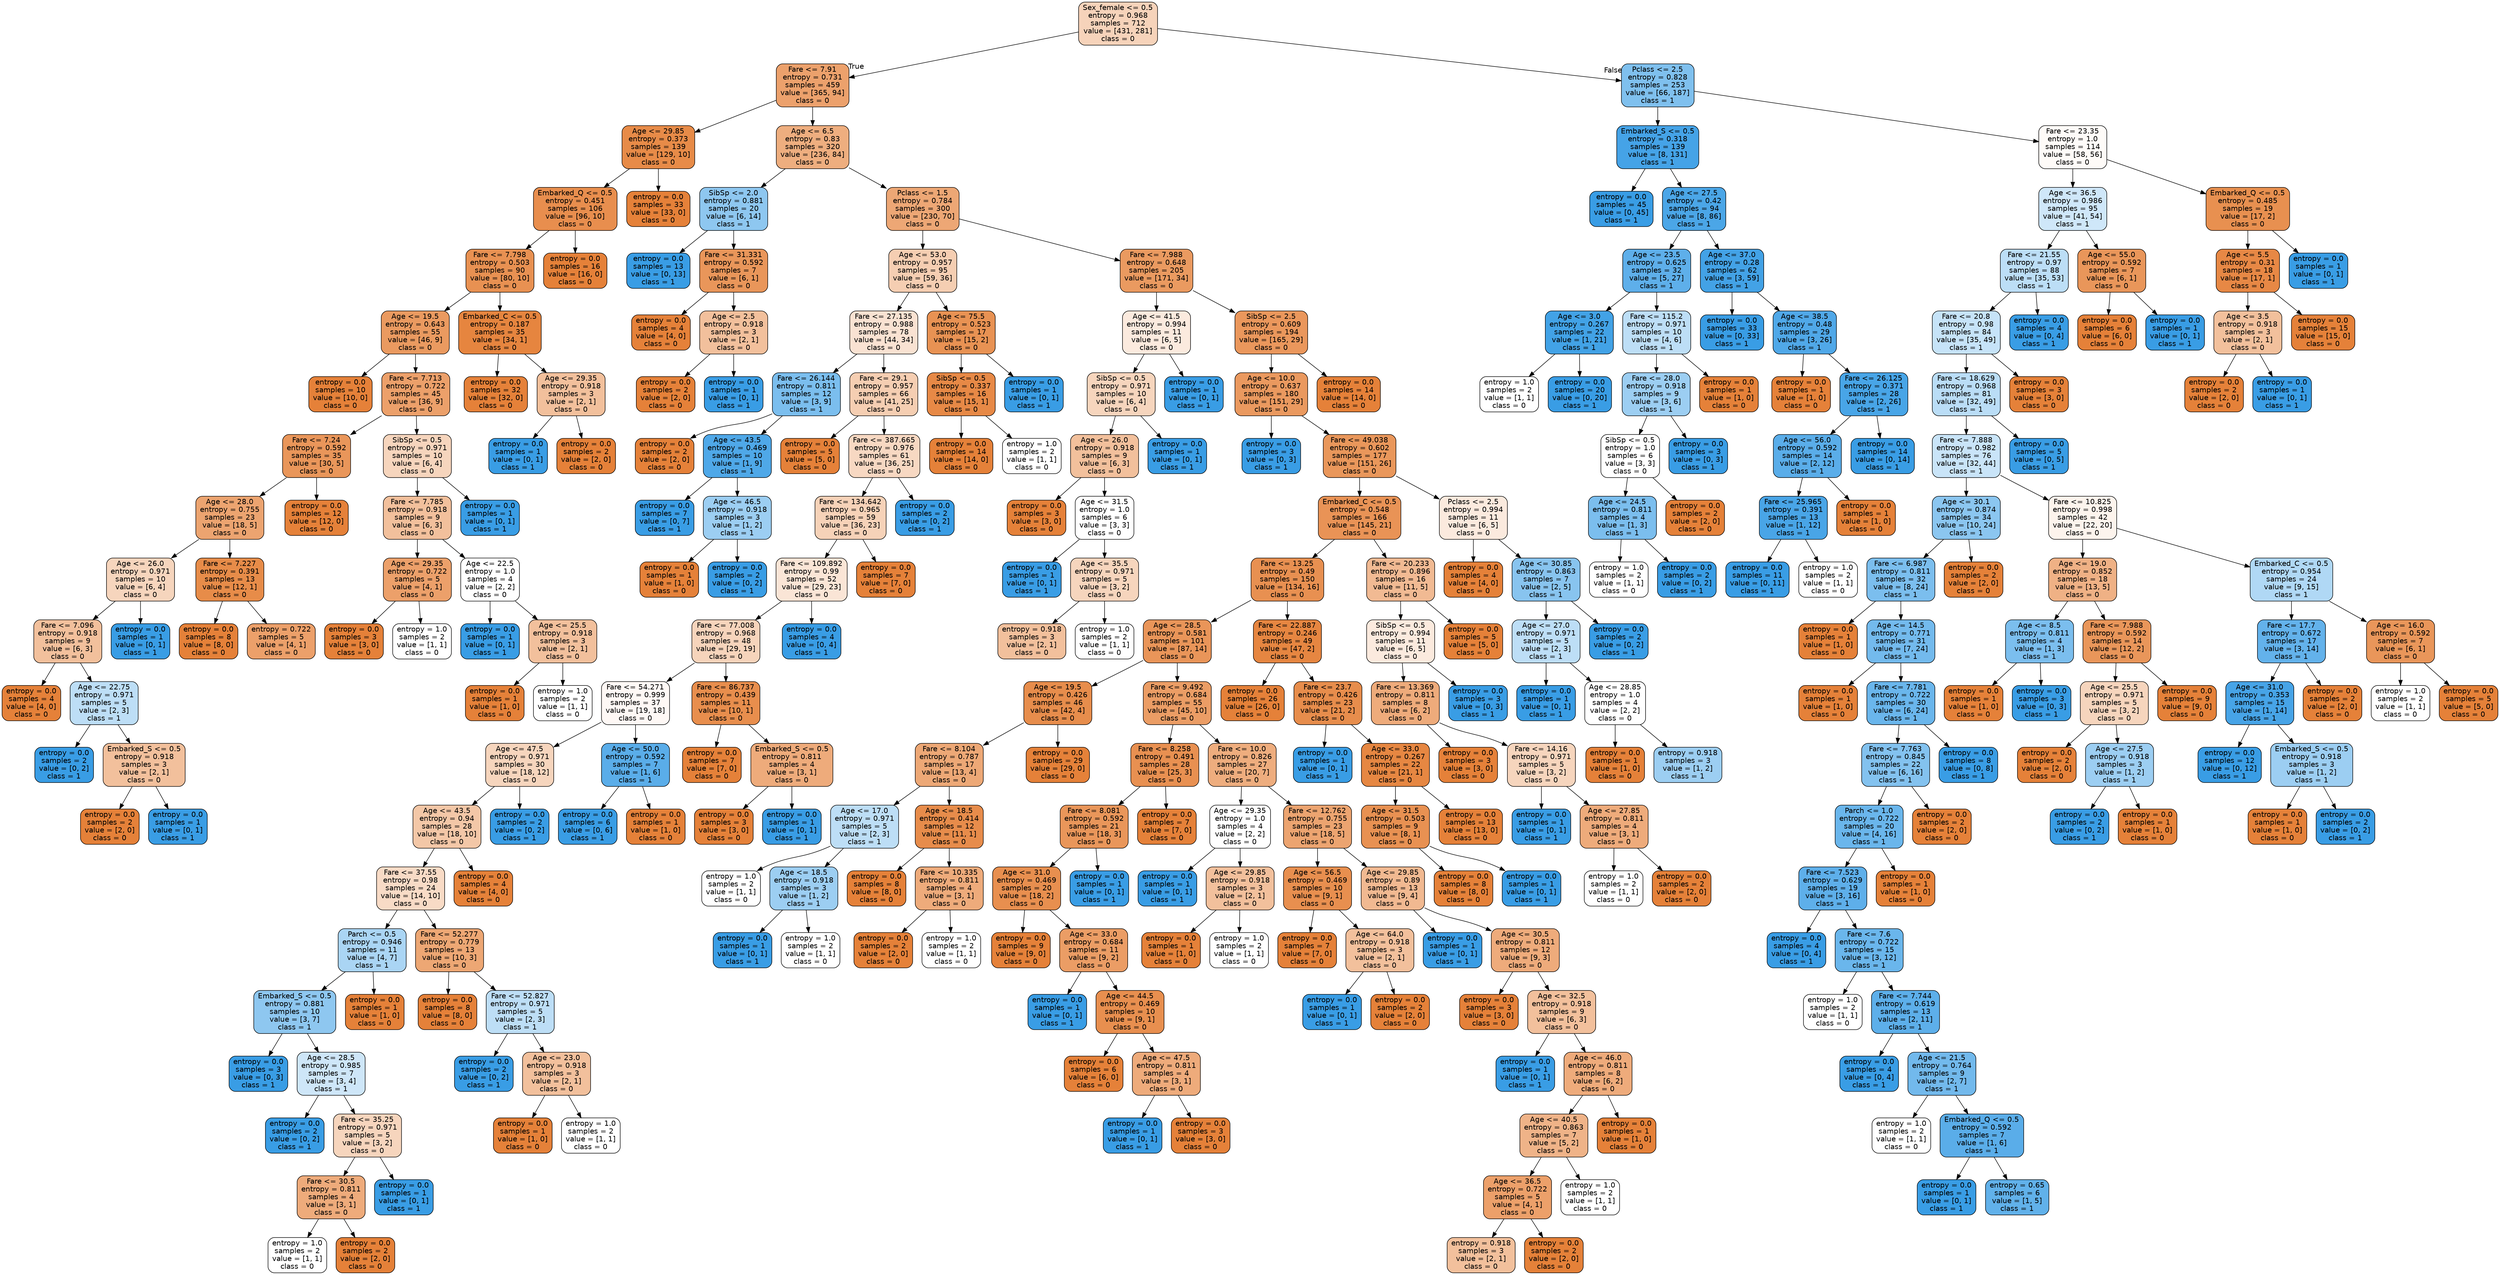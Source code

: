 digraph Tree {
node [shape=box, style="filled, rounded", color="black", fontname=helvetica] ;
edge [fontname=helvetica] ;
0 [label="Sex_female <= 0.5\nentropy = 0.968\nsamples = 712\nvalue = [431, 281]\nclass = 0", fillcolor="#f6d3ba"] ;
1 [label="Fare <= 7.91\nentropy = 0.731\nsamples = 459\nvalue = [365, 94]\nclass = 0", fillcolor="#eca16c"] ;
0 -> 1 [labeldistance=2.5, labelangle=45, headlabel="True"] ;
2 [label="Age <= 29.85\nentropy = 0.373\nsamples = 139\nvalue = [129, 10]\nclass = 0", fillcolor="#e78b48"] ;
1 -> 2 ;
3 [label="Embarked_Q <= 0.5\nentropy = 0.451\nsamples = 106\nvalue = [96, 10]\nclass = 0", fillcolor="#e88e4e"] ;
2 -> 3 ;
4 [label="Fare <= 7.798\nentropy = 0.503\nsamples = 90\nvalue = [80, 10]\nclass = 0", fillcolor="#e89152"] ;
3 -> 4 ;
5 [label="Age <= 19.5\nentropy = 0.643\nsamples = 55\nvalue = [46, 9]\nclass = 0", fillcolor="#ea9a60"] ;
4 -> 5 ;
6 [label="entropy = 0.0\nsamples = 10\nvalue = [10, 0]\nclass = 0", fillcolor="#e58139"] ;
5 -> 6 ;
7 [label="Fare <= 7.713\nentropy = 0.722\nsamples = 45\nvalue = [36, 9]\nclass = 0", fillcolor="#eca06a"] ;
5 -> 7 ;
8 [label="Fare <= 7.24\nentropy = 0.592\nsamples = 35\nvalue = [30, 5]\nclass = 0", fillcolor="#e9965a"] ;
7 -> 8 ;
9 [label="Age <= 28.0\nentropy = 0.755\nsamples = 23\nvalue = [18, 5]\nclass = 0", fillcolor="#eca470"] ;
8 -> 9 ;
10 [label="Age <= 26.0\nentropy = 0.971\nsamples = 10\nvalue = [6, 4]\nclass = 0", fillcolor="#f6d5bd"] ;
9 -> 10 ;
11 [label="Fare <= 7.096\nentropy = 0.918\nsamples = 9\nvalue = [6, 3]\nclass = 0", fillcolor="#f2c09c"] ;
10 -> 11 ;
12 [label="entropy = 0.0\nsamples = 4\nvalue = [4, 0]\nclass = 0", fillcolor="#e58139"] ;
11 -> 12 ;
13 [label="Age <= 22.75\nentropy = 0.971\nsamples = 5\nvalue = [2, 3]\nclass = 1", fillcolor="#bddef6"] ;
11 -> 13 ;
14 [label="entropy = 0.0\nsamples = 2\nvalue = [0, 2]\nclass = 1", fillcolor="#399de5"] ;
13 -> 14 ;
15 [label="Embarked_S <= 0.5\nentropy = 0.918\nsamples = 3\nvalue = [2, 1]\nclass = 0", fillcolor="#f2c09c"] ;
13 -> 15 ;
16 [label="entropy = 0.0\nsamples = 2\nvalue = [2, 0]\nclass = 0", fillcolor="#e58139"] ;
15 -> 16 ;
17 [label="entropy = 0.0\nsamples = 1\nvalue = [0, 1]\nclass = 1", fillcolor="#399de5"] ;
15 -> 17 ;
18 [label="entropy = 0.0\nsamples = 1\nvalue = [0, 1]\nclass = 1", fillcolor="#399de5"] ;
10 -> 18 ;
19 [label="Fare <= 7.227\nentropy = 0.391\nsamples = 13\nvalue = [12, 1]\nclass = 0", fillcolor="#e78c49"] ;
9 -> 19 ;
20 [label="entropy = 0.0\nsamples = 8\nvalue = [8, 0]\nclass = 0", fillcolor="#e58139"] ;
19 -> 20 ;
21 [label="entropy = 0.722\nsamples = 5\nvalue = [4, 1]\nclass = 0", fillcolor="#eca06a"] ;
19 -> 21 ;
22 [label="entropy = 0.0\nsamples = 12\nvalue = [12, 0]\nclass = 0", fillcolor="#e58139"] ;
8 -> 22 ;
23 [label="SibSp <= 0.5\nentropy = 0.971\nsamples = 10\nvalue = [6, 4]\nclass = 0", fillcolor="#f6d5bd"] ;
7 -> 23 ;
24 [label="Fare <= 7.785\nentropy = 0.918\nsamples = 9\nvalue = [6, 3]\nclass = 0", fillcolor="#f2c09c"] ;
23 -> 24 ;
25 [label="Age <= 29.35\nentropy = 0.722\nsamples = 5\nvalue = [4, 1]\nclass = 0", fillcolor="#eca06a"] ;
24 -> 25 ;
26 [label="entropy = 0.0\nsamples = 3\nvalue = [3, 0]\nclass = 0", fillcolor="#e58139"] ;
25 -> 26 ;
27 [label="entropy = 1.0\nsamples = 2\nvalue = [1, 1]\nclass = 0", fillcolor="#ffffff"] ;
25 -> 27 ;
28 [label="Age <= 22.5\nentropy = 1.0\nsamples = 4\nvalue = [2, 2]\nclass = 0", fillcolor="#ffffff"] ;
24 -> 28 ;
29 [label="entropy = 0.0\nsamples = 1\nvalue = [0, 1]\nclass = 1", fillcolor="#399de5"] ;
28 -> 29 ;
30 [label="Age <= 25.5\nentropy = 0.918\nsamples = 3\nvalue = [2, 1]\nclass = 0", fillcolor="#f2c09c"] ;
28 -> 30 ;
31 [label="entropy = 0.0\nsamples = 1\nvalue = [1, 0]\nclass = 0", fillcolor="#e58139"] ;
30 -> 31 ;
32 [label="entropy = 1.0\nsamples = 2\nvalue = [1, 1]\nclass = 0", fillcolor="#ffffff"] ;
30 -> 32 ;
33 [label="entropy = 0.0\nsamples = 1\nvalue = [0, 1]\nclass = 1", fillcolor="#399de5"] ;
23 -> 33 ;
34 [label="Embarked_C <= 0.5\nentropy = 0.187\nsamples = 35\nvalue = [34, 1]\nclass = 0", fillcolor="#e6853f"] ;
4 -> 34 ;
35 [label="entropy = 0.0\nsamples = 32\nvalue = [32, 0]\nclass = 0", fillcolor="#e58139"] ;
34 -> 35 ;
36 [label="Age <= 29.35\nentropy = 0.918\nsamples = 3\nvalue = [2, 1]\nclass = 0", fillcolor="#f2c09c"] ;
34 -> 36 ;
37 [label="entropy = 0.0\nsamples = 1\nvalue = [0, 1]\nclass = 1", fillcolor="#399de5"] ;
36 -> 37 ;
38 [label="entropy = 0.0\nsamples = 2\nvalue = [2, 0]\nclass = 0", fillcolor="#e58139"] ;
36 -> 38 ;
39 [label="entropy = 0.0\nsamples = 16\nvalue = [16, 0]\nclass = 0", fillcolor="#e58139"] ;
3 -> 39 ;
40 [label="entropy = 0.0\nsamples = 33\nvalue = [33, 0]\nclass = 0", fillcolor="#e58139"] ;
2 -> 40 ;
41 [label="Age <= 6.5\nentropy = 0.83\nsamples = 320\nvalue = [236, 84]\nclass = 0", fillcolor="#eeae7f"] ;
1 -> 41 ;
42 [label="SibSp <= 2.0\nentropy = 0.881\nsamples = 20\nvalue = [6, 14]\nclass = 1", fillcolor="#8ec7f0"] ;
41 -> 42 ;
43 [label="entropy = 0.0\nsamples = 13\nvalue = [0, 13]\nclass = 1", fillcolor="#399de5"] ;
42 -> 43 ;
44 [label="Fare <= 31.331\nentropy = 0.592\nsamples = 7\nvalue = [6, 1]\nclass = 0", fillcolor="#e9965a"] ;
42 -> 44 ;
45 [label="entropy = 0.0\nsamples = 4\nvalue = [4, 0]\nclass = 0", fillcolor="#e58139"] ;
44 -> 45 ;
46 [label="Age <= 2.5\nentropy = 0.918\nsamples = 3\nvalue = [2, 1]\nclass = 0", fillcolor="#f2c09c"] ;
44 -> 46 ;
47 [label="entropy = 0.0\nsamples = 2\nvalue = [2, 0]\nclass = 0", fillcolor="#e58139"] ;
46 -> 47 ;
48 [label="entropy = 0.0\nsamples = 1\nvalue = [0, 1]\nclass = 1", fillcolor="#399de5"] ;
46 -> 48 ;
49 [label="Pclass <= 1.5\nentropy = 0.784\nsamples = 300\nvalue = [230, 70]\nclass = 0", fillcolor="#eda775"] ;
41 -> 49 ;
50 [label="Age <= 53.0\nentropy = 0.957\nsamples = 95\nvalue = [59, 36]\nclass = 0", fillcolor="#f5ceb2"] ;
49 -> 50 ;
51 [label="Fare <= 27.135\nentropy = 0.988\nsamples = 78\nvalue = [44, 34]\nclass = 0", fillcolor="#f9e2d2"] ;
50 -> 51 ;
52 [label="Fare <= 26.144\nentropy = 0.811\nsamples = 12\nvalue = [3, 9]\nclass = 1", fillcolor="#7bbeee"] ;
51 -> 52 ;
53 [label="entropy = 0.0\nsamples = 2\nvalue = [2, 0]\nclass = 0", fillcolor="#e58139"] ;
52 -> 53 ;
54 [label="Age <= 43.5\nentropy = 0.469\nsamples = 10\nvalue = [1, 9]\nclass = 1", fillcolor="#4fa8e8"] ;
52 -> 54 ;
55 [label="entropy = 0.0\nsamples = 7\nvalue = [0, 7]\nclass = 1", fillcolor="#399de5"] ;
54 -> 55 ;
56 [label="Age <= 46.5\nentropy = 0.918\nsamples = 3\nvalue = [1, 2]\nclass = 1", fillcolor="#9ccef2"] ;
54 -> 56 ;
57 [label="entropy = 0.0\nsamples = 1\nvalue = [1, 0]\nclass = 0", fillcolor="#e58139"] ;
56 -> 57 ;
58 [label="entropy = 0.0\nsamples = 2\nvalue = [0, 2]\nclass = 1", fillcolor="#399de5"] ;
56 -> 58 ;
59 [label="Fare <= 29.1\nentropy = 0.957\nsamples = 66\nvalue = [41, 25]\nclass = 0", fillcolor="#f5ceb2"] ;
51 -> 59 ;
60 [label="entropy = 0.0\nsamples = 5\nvalue = [5, 0]\nclass = 0", fillcolor="#e58139"] ;
59 -> 60 ;
61 [label="Fare <= 387.665\nentropy = 0.976\nsamples = 61\nvalue = [36, 25]\nclass = 0", fillcolor="#f7d8c2"] ;
59 -> 61 ;
62 [label="Fare <= 134.642\nentropy = 0.965\nsamples = 59\nvalue = [36, 23]\nclass = 0", fillcolor="#f6d2b8"] ;
61 -> 62 ;
63 [label="Fare <= 109.892\nentropy = 0.99\nsamples = 52\nvalue = [29, 23]\nclass = 0", fillcolor="#fae5d6"] ;
62 -> 63 ;
64 [label="Fare <= 77.008\nentropy = 0.968\nsamples = 48\nvalue = [29, 19]\nclass = 0", fillcolor="#f6d4bb"] ;
63 -> 64 ;
65 [label="Fare <= 54.271\nentropy = 0.999\nsamples = 37\nvalue = [19, 18]\nclass = 0", fillcolor="#fef8f5"] ;
64 -> 65 ;
66 [label="Age <= 47.5\nentropy = 0.971\nsamples = 30\nvalue = [18, 12]\nclass = 0", fillcolor="#f6d5bd"] ;
65 -> 66 ;
67 [label="Age <= 43.5\nentropy = 0.94\nsamples = 28\nvalue = [18, 10]\nclass = 0", fillcolor="#f3c7a7"] ;
66 -> 67 ;
68 [label="Fare <= 37.55\nentropy = 0.98\nsamples = 24\nvalue = [14, 10]\nclass = 0", fillcolor="#f8dbc6"] ;
67 -> 68 ;
69 [label="Parch <= 0.5\nentropy = 0.946\nsamples = 11\nvalue = [4, 7]\nclass = 1", fillcolor="#aad5f4"] ;
68 -> 69 ;
70 [label="Embarked_S <= 0.5\nentropy = 0.881\nsamples = 10\nvalue = [3, 7]\nclass = 1", fillcolor="#8ec7f0"] ;
69 -> 70 ;
71 [label="entropy = 0.0\nsamples = 3\nvalue = [0, 3]\nclass = 1", fillcolor="#399de5"] ;
70 -> 71 ;
72 [label="Age <= 28.5\nentropy = 0.985\nsamples = 7\nvalue = [3, 4]\nclass = 1", fillcolor="#cee6f8"] ;
70 -> 72 ;
73 [label="entropy = 0.0\nsamples = 2\nvalue = [0, 2]\nclass = 1", fillcolor="#399de5"] ;
72 -> 73 ;
74 [label="Fare <= 35.25\nentropy = 0.971\nsamples = 5\nvalue = [3, 2]\nclass = 0", fillcolor="#f6d5bd"] ;
72 -> 74 ;
75 [label="Fare <= 30.5\nentropy = 0.811\nsamples = 4\nvalue = [3, 1]\nclass = 0", fillcolor="#eeab7b"] ;
74 -> 75 ;
76 [label="entropy = 1.0\nsamples = 2\nvalue = [1, 1]\nclass = 0", fillcolor="#ffffff"] ;
75 -> 76 ;
77 [label="entropy = 0.0\nsamples = 2\nvalue = [2, 0]\nclass = 0", fillcolor="#e58139"] ;
75 -> 77 ;
78 [label="entropy = 0.0\nsamples = 1\nvalue = [0, 1]\nclass = 1", fillcolor="#399de5"] ;
74 -> 78 ;
79 [label="entropy = 0.0\nsamples = 1\nvalue = [1, 0]\nclass = 0", fillcolor="#e58139"] ;
69 -> 79 ;
80 [label="Fare <= 52.277\nentropy = 0.779\nsamples = 13\nvalue = [10, 3]\nclass = 0", fillcolor="#eda774"] ;
68 -> 80 ;
81 [label="entropy = 0.0\nsamples = 8\nvalue = [8, 0]\nclass = 0", fillcolor="#e58139"] ;
80 -> 81 ;
82 [label="Fare <= 52.827\nentropy = 0.971\nsamples = 5\nvalue = [2, 3]\nclass = 1", fillcolor="#bddef6"] ;
80 -> 82 ;
83 [label="entropy = 0.0\nsamples = 2\nvalue = [0, 2]\nclass = 1", fillcolor="#399de5"] ;
82 -> 83 ;
84 [label="Age <= 23.0\nentropy = 0.918\nsamples = 3\nvalue = [2, 1]\nclass = 0", fillcolor="#f2c09c"] ;
82 -> 84 ;
85 [label="entropy = 0.0\nsamples = 1\nvalue = [1, 0]\nclass = 0", fillcolor="#e58139"] ;
84 -> 85 ;
86 [label="entropy = 1.0\nsamples = 2\nvalue = [1, 1]\nclass = 0", fillcolor="#ffffff"] ;
84 -> 86 ;
87 [label="entropy = 0.0\nsamples = 4\nvalue = [4, 0]\nclass = 0", fillcolor="#e58139"] ;
67 -> 87 ;
88 [label="entropy = 0.0\nsamples = 2\nvalue = [0, 2]\nclass = 1", fillcolor="#399de5"] ;
66 -> 88 ;
89 [label="Age <= 50.0\nentropy = 0.592\nsamples = 7\nvalue = [1, 6]\nclass = 1", fillcolor="#5aade9"] ;
65 -> 89 ;
90 [label="entropy = 0.0\nsamples = 6\nvalue = [0, 6]\nclass = 1", fillcolor="#399de5"] ;
89 -> 90 ;
91 [label="entropy = 0.0\nsamples = 1\nvalue = [1, 0]\nclass = 0", fillcolor="#e58139"] ;
89 -> 91 ;
92 [label="Fare <= 86.737\nentropy = 0.439\nsamples = 11\nvalue = [10, 1]\nclass = 0", fillcolor="#e88e4d"] ;
64 -> 92 ;
93 [label="entropy = 0.0\nsamples = 7\nvalue = [7, 0]\nclass = 0", fillcolor="#e58139"] ;
92 -> 93 ;
94 [label="Embarked_S <= 0.5\nentropy = 0.811\nsamples = 4\nvalue = [3, 1]\nclass = 0", fillcolor="#eeab7b"] ;
92 -> 94 ;
95 [label="entropy = 0.0\nsamples = 3\nvalue = [3, 0]\nclass = 0", fillcolor="#e58139"] ;
94 -> 95 ;
96 [label="entropy = 0.0\nsamples = 1\nvalue = [0, 1]\nclass = 1", fillcolor="#399de5"] ;
94 -> 96 ;
97 [label="entropy = 0.0\nsamples = 4\nvalue = [0, 4]\nclass = 1", fillcolor="#399de5"] ;
63 -> 97 ;
98 [label="entropy = 0.0\nsamples = 7\nvalue = [7, 0]\nclass = 0", fillcolor="#e58139"] ;
62 -> 98 ;
99 [label="entropy = 0.0\nsamples = 2\nvalue = [0, 2]\nclass = 1", fillcolor="#399de5"] ;
61 -> 99 ;
100 [label="Age <= 75.5\nentropy = 0.523\nsamples = 17\nvalue = [15, 2]\nclass = 0", fillcolor="#e89253"] ;
50 -> 100 ;
101 [label="SibSp <= 0.5\nentropy = 0.337\nsamples = 16\nvalue = [15, 1]\nclass = 0", fillcolor="#e78946"] ;
100 -> 101 ;
102 [label="entropy = 0.0\nsamples = 14\nvalue = [14, 0]\nclass = 0", fillcolor="#e58139"] ;
101 -> 102 ;
103 [label="entropy = 1.0\nsamples = 2\nvalue = [1, 1]\nclass = 0", fillcolor="#ffffff"] ;
101 -> 103 ;
104 [label="entropy = 0.0\nsamples = 1\nvalue = [0, 1]\nclass = 1", fillcolor="#399de5"] ;
100 -> 104 ;
105 [label="Fare <= 7.988\nentropy = 0.648\nsamples = 205\nvalue = [171, 34]\nclass = 0", fillcolor="#ea9a60"] ;
49 -> 105 ;
106 [label="Age <= 41.5\nentropy = 0.994\nsamples = 11\nvalue = [6, 5]\nclass = 0", fillcolor="#fbeade"] ;
105 -> 106 ;
107 [label="SibSp <= 0.5\nentropy = 0.971\nsamples = 10\nvalue = [6, 4]\nclass = 0", fillcolor="#f6d5bd"] ;
106 -> 107 ;
108 [label="Age <= 26.0\nentropy = 0.918\nsamples = 9\nvalue = [6, 3]\nclass = 0", fillcolor="#f2c09c"] ;
107 -> 108 ;
109 [label="entropy = 0.0\nsamples = 3\nvalue = [3, 0]\nclass = 0", fillcolor="#e58139"] ;
108 -> 109 ;
110 [label="Age <= 31.5\nentropy = 1.0\nsamples = 6\nvalue = [3, 3]\nclass = 0", fillcolor="#ffffff"] ;
108 -> 110 ;
111 [label="entropy = 0.0\nsamples = 1\nvalue = [0, 1]\nclass = 1", fillcolor="#399de5"] ;
110 -> 111 ;
112 [label="Age <= 35.5\nentropy = 0.971\nsamples = 5\nvalue = [3, 2]\nclass = 0", fillcolor="#f6d5bd"] ;
110 -> 112 ;
113 [label="entropy = 0.918\nsamples = 3\nvalue = [2, 1]\nclass = 0", fillcolor="#f2c09c"] ;
112 -> 113 ;
114 [label="entropy = 1.0\nsamples = 2\nvalue = [1, 1]\nclass = 0", fillcolor="#ffffff"] ;
112 -> 114 ;
115 [label="entropy = 0.0\nsamples = 1\nvalue = [0, 1]\nclass = 1", fillcolor="#399de5"] ;
107 -> 115 ;
116 [label="entropy = 0.0\nsamples = 1\nvalue = [0, 1]\nclass = 1", fillcolor="#399de5"] ;
106 -> 116 ;
117 [label="SibSp <= 2.5\nentropy = 0.609\nsamples = 194\nvalue = [165, 29]\nclass = 0", fillcolor="#ea975c"] ;
105 -> 117 ;
118 [label="Age <= 10.0\nentropy = 0.637\nsamples = 180\nvalue = [151, 29]\nclass = 0", fillcolor="#ea995f"] ;
117 -> 118 ;
119 [label="entropy = 0.0\nsamples = 3\nvalue = [0, 3]\nclass = 1", fillcolor="#399de5"] ;
118 -> 119 ;
120 [label="Fare <= 49.038\nentropy = 0.602\nsamples = 177\nvalue = [151, 26]\nclass = 0", fillcolor="#e9975b"] ;
118 -> 120 ;
121 [label="Embarked_C <= 0.5\nentropy = 0.548\nsamples = 166\nvalue = [145, 21]\nclass = 0", fillcolor="#e99356"] ;
120 -> 121 ;
122 [label="Fare <= 13.25\nentropy = 0.49\nsamples = 150\nvalue = [134, 16]\nclass = 0", fillcolor="#e89051"] ;
121 -> 122 ;
123 [label="Age <= 28.5\nentropy = 0.581\nsamples = 101\nvalue = [87, 14]\nclass = 0", fillcolor="#e99559"] ;
122 -> 123 ;
124 [label="Age <= 19.5\nentropy = 0.426\nsamples = 46\nvalue = [42, 4]\nclass = 0", fillcolor="#e78d4c"] ;
123 -> 124 ;
125 [label="Fare <= 8.104\nentropy = 0.787\nsamples = 17\nvalue = [13, 4]\nclass = 0", fillcolor="#eda876"] ;
124 -> 125 ;
126 [label="Age <= 17.0\nentropy = 0.971\nsamples = 5\nvalue = [2, 3]\nclass = 1", fillcolor="#bddef6"] ;
125 -> 126 ;
127 [label="entropy = 1.0\nsamples = 2\nvalue = [1, 1]\nclass = 0", fillcolor="#ffffff"] ;
126 -> 127 ;
128 [label="Age <= 18.5\nentropy = 0.918\nsamples = 3\nvalue = [1, 2]\nclass = 1", fillcolor="#9ccef2"] ;
126 -> 128 ;
129 [label="entropy = 0.0\nsamples = 1\nvalue = [0, 1]\nclass = 1", fillcolor="#399de5"] ;
128 -> 129 ;
130 [label="entropy = 1.0\nsamples = 2\nvalue = [1, 1]\nclass = 0", fillcolor="#ffffff"] ;
128 -> 130 ;
131 [label="Age <= 18.5\nentropy = 0.414\nsamples = 12\nvalue = [11, 1]\nclass = 0", fillcolor="#e78c4b"] ;
125 -> 131 ;
132 [label="entropy = 0.0\nsamples = 8\nvalue = [8, 0]\nclass = 0", fillcolor="#e58139"] ;
131 -> 132 ;
133 [label="Fare <= 10.335\nentropy = 0.811\nsamples = 4\nvalue = [3, 1]\nclass = 0", fillcolor="#eeab7b"] ;
131 -> 133 ;
134 [label="entropy = 0.0\nsamples = 2\nvalue = [2, 0]\nclass = 0", fillcolor="#e58139"] ;
133 -> 134 ;
135 [label="entropy = 1.0\nsamples = 2\nvalue = [1, 1]\nclass = 0", fillcolor="#ffffff"] ;
133 -> 135 ;
136 [label="entropy = 0.0\nsamples = 29\nvalue = [29, 0]\nclass = 0", fillcolor="#e58139"] ;
124 -> 136 ;
137 [label="Fare <= 9.492\nentropy = 0.684\nsamples = 55\nvalue = [45, 10]\nclass = 0", fillcolor="#eb9d65"] ;
123 -> 137 ;
138 [label="Fare <= 8.258\nentropy = 0.491\nsamples = 28\nvalue = [25, 3]\nclass = 0", fillcolor="#e89051"] ;
137 -> 138 ;
139 [label="Fare <= 8.081\nentropy = 0.592\nsamples = 21\nvalue = [18, 3]\nclass = 0", fillcolor="#e9965a"] ;
138 -> 139 ;
140 [label="Age <= 31.0\nentropy = 0.469\nsamples = 20\nvalue = [18, 2]\nclass = 0", fillcolor="#e88f4f"] ;
139 -> 140 ;
141 [label="entropy = 0.0\nsamples = 9\nvalue = [9, 0]\nclass = 0", fillcolor="#e58139"] ;
140 -> 141 ;
142 [label="Age <= 33.0\nentropy = 0.684\nsamples = 11\nvalue = [9, 2]\nclass = 0", fillcolor="#eb9d65"] ;
140 -> 142 ;
143 [label="entropy = 0.0\nsamples = 1\nvalue = [0, 1]\nclass = 1", fillcolor="#399de5"] ;
142 -> 143 ;
144 [label="Age <= 44.5\nentropy = 0.469\nsamples = 10\nvalue = [9, 1]\nclass = 0", fillcolor="#e88f4f"] ;
142 -> 144 ;
145 [label="entropy = 0.0\nsamples = 6\nvalue = [6, 0]\nclass = 0", fillcolor="#e58139"] ;
144 -> 145 ;
146 [label="Age <= 47.5\nentropy = 0.811\nsamples = 4\nvalue = [3, 1]\nclass = 0", fillcolor="#eeab7b"] ;
144 -> 146 ;
147 [label="entropy = 0.0\nsamples = 1\nvalue = [0, 1]\nclass = 1", fillcolor="#399de5"] ;
146 -> 147 ;
148 [label="entropy = 0.0\nsamples = 3\nvalue = [3, 0]\nclass = 0", fillcolor="#e58139"] ;
146 -> 148 ;
149 [label="entropy = 0.0\nsamples = 1\nvalue = [0, 1]\nclass = 1", fillcolor="#399de5"] ;
139 -> 149 ;
150 [label="entropy = 0.0\nsamples = 7\nvalue = [7, 0]\nclass = 0", fillcolor="#e58139"] ;
138 -> 150 ;
151 [label="Fare <= 10.0\nentropy = 0.826\nsamples = 27\nvalue = [20, 7]\nclass = 0", fillcolor="#eead7e"] ;
137 -> 151 ;
152 [label="Age <= 29.35\nentropy = 1.0\nsamples = 4\nvalue = [2, 2]\nclass = 0", fillcolor="#ffffff"] ;
151 -> 152 ;
153 [label="entropy = 0.0\nsamples = 1\nvalue = [0, 1]\nclass = 1", fillcolor="#399de5"] ;
152 -> 153 ;
154 [label="Age <= 29.85\nentropy = 0.918\nsamples = 3\nvalue = [2, 1]\nclass = 0", fillcolor="#f2c09c"] ;
152 -> 154 ;
155 [label="entropy = 0.0\nsamples = 1\nvalue = [1, 0]\nclass = 0", fillcolor="#e58139"] ;
154 -> 155 ;
156 [label="entropy = 1.0\nsamples = 2\nvalue = [1, 1]\nclass = 0", fillcolor="#ffffff"] ;
154 -> 156 ;
157 [label="Fare <= 12.762\nentropy = 0.755\nsamples = 23\nvalue = [18, 5]\nclass = 0", fillcolor="#eca470"] ;
151 -> 157 ;
158 [label="Age <= 56.5\nentropy = 0.469\nsamples = 10\nvalue = [9, 1]\nclass = 0", fillcolor="#e88f4f"] ;
157 -> 158 ;
159 [label="entropy = 0.0\nsamples = 7\nvalue = [7, 0]\nclass = 0", fillcolor="#e58139"] ;
158 -> 159 ;
160 [label="Age <= 64.0\nentropy = 0.918\nsamples = 3\nvalue = [2, 1]\nclass = 0", fillcolor="#f2c09c"] ;
158 -> 160 ;
161 [label="entropy = 0.0\nsamples = 1\nvalue = [0, 1]\nclass = 1", fillcolor="#399de5"] ;
160 -> 161 ;
162 [label="entropy = 0.0\nsamples = 2\nvalue = [2, 0]\nclass = 0", fillcolor="#e58139"] ;
160 -> 162 ;
163 [label="Age <= 29.85\nentropy = 0.89\nsamples = 13\nvalue = [9, 4]\nclass = 0", fillcolor="#f1b991"] ;
157 -> 163 ;
164 [label="entropy = 0.0\nsamples = 1\nvalue = [0, 1]\nclass = 1", fillcolor="#399de5"] ;
163 -> 164 ;
165 [label="Age <= 30.5\nentropy = 0.811\nsamples = 12\nvalue = [9, 3]\nclass = 0", fillcolor="#eeab7b"] ;
163 -> 165 ;
166 [label="entropy = 0.0\nsamples = 3\nvalue = [3, 0]\nclass = 0", fillcolor="#e58139"] ;
165 -> 166 ;
167 [label="Age <= 32.5\nentropy = 0.918\nsamples = 9\nvalue = [6, 3]\nclass = 0", fillcolor="#f2c09c"] ;
165 -> 167 ;
168 [label="entropy = 0.0\nsamples = 1\nvalue = [0, 1]\nclass = 1", fillcolor="#399de5"] ;
167 -> 168 ;
169 [label="Age <= 46.0\nentropy = 0.811\nsamples = 8\nvalue = [6, 2]\nclass = 0", fillcolor="#eeab7b"] ;
167 -> 169 ;
170 [label="Age <= 40.5\nentropy = 0.863\nsamples = 7\nvalue = [5, 2]\nclass = 0", fillcolor="#efb388"] ;
169 -> 170 ;
171 [label="Age <= 36.5\nentropy = 0.722\nsamples = 5\nvalue = [4, 1]\nclass = 0", fillcolor="#eca06a"] ;
170 -> 171 ;
172 [label="entropy = 0.918\nsamples = 3\nvalue = [2, 1]\nclass = 0", fillcolor="#f2c09c"] ;
171 -> 172 ;
173 [label="entropy = 0.0\nsamples = 2\nvalue = [2, 0]\nclass = 0", fillcolor="#e58139"] ;
171 -> 173 ;
174 [label="entropy = 1.0\nsamples = 2\nvalue = [1, 1]\nclass = 0", fillcolor="#ffffff"] ;
170 -> 174 ;
175 [label="entropy = 0.0\nsamples = 1\nvalue = [1, 0]\nclass = 0", fillcolor="#e58139"] ;
169 -> 175 ;
176 [label="Fare <= 22.887\nentropy = 0.246\nsamples = 49\nvalue = [47, 2]\nclass = 0", fillcolor="#e68641"] ;
122 -> 176 ;
177 [label="entropy = 0.0\nsamples = 26\nvalue = [26, 0]\nclass = 0", fillcolor="#e58139"] ;
176 -> 177 ;
178 [label="Fare <= 23.7\nentropy = 0.426\nsamples = 23\nvalue = [21, 2]\nclass = 0", fillcolor="#e78d4c"] ;
176 -> 178 ;
179 [label="entropy = 0.0\nsamples = 1\nvalue = [0, 1]\nclass = 1", fillcolor="#399de5"] ;
178 -> 179 ;
180 [label="Age <= 33.0\nentropy = 0.267\nsamples = 22\nvalue = [21, 1]\nclass = 0", fillcolor="#e68742"] ;
178 -> 180 ;
181 [label="Age <= 31.5\nentropy = 0.503\nsamples = 9\nvalue = [8, 1]\nclass = 0", fillcolor="#e89152"] ;
180 -> 181 ;
182 [label="entropy = 0.0\nsamples = 8\nvalue = [8, 0]\nclass = 0", fillcolor="#e58139"] ;
181 -> 182 ;
183 [label="entropy = 0.0\nsamples = 1\nvalue = [0, 1]\nclass = 1", fillcolor="#399de5"] ;
181 -> 183 ;
184 [label="entropy = 0.0\nsamples = 13\nvalue = [13, 0]\nclass = 0", fillcolor="#e58139"] ;
180 -> 184 ;
185 [label="Fare <= 20.233\nentropy = 0.896\nsamples = 16\nvalue = [11, 5]\nclass = 0", fillcolor="#f1ba93"] ;
121 -> 185 ;
186 [label="SibSp <= 0.5\nentropy = 0.994\nsamples = 11\nvalue = [6, 5]\nclass = 0", fillcolor="#fbeade"] ;
185 -> 186 ;
187 [label="Fare <= 13.369\nentropy = 0.811\nsamples = 8\nvalue = [6, 2]\nclass = 0", fillcolor="#eeab7b"] ;
186 -> 187 ;
188 [label="entropy = 0.0\nsamples = 3\nvalue = [3, 0]\nclass = 0", fillcolor="#e58139"] ;
187 -> 188 ;
189 [label="Fare <= 14.16\nentropy = 0.971\nsamples = 5\nvalue = [3, 2]\nclass = 0", fillcolor="#f6d5bd"] ;
187 -> 189 ;
190 [label="entropy = 0.0\nsamples = 1\nvalue = [0, 1]\nclass = 1", fillcolor="#399de5"] ;
189 -> 190 ;
191 [label="Age <= 27.85\nentropy = 0.811\nsamples = 4\nvalue = [3, 1]\nclass = 0", fillcolor="#eeab7b"] ;
189 -> 191 ;
192 [label="entropy = 1.0\nsamples = 2\nvalue = [1, 1]\nclass = 0", fillcolor="#ffffff"] ;
191 -> 192 ;
193 [label="entropy = 0.0\nsamples = 2\nvalue = [2, 0]\nclass = 0", fillcolor="#e58139"] ;
191 -> 193 ;
194 [label="entropy = 0.0\nsamples = 3\nvalue = [0, 3]\nclass = 1", fillcolor="#399de5"] ;
186 -> 194 ;
195 [label="entropy = 0.0\nsamples = 5\nvalue = [5, 0]\nclass = 0", fillcolor="#e58139"] ;
185 -> 195 ;
196 [label="Pclass <= 2.5\nentropy = 0.994\nsamples = 11\nvalue = [6, 5]\nclass = 0", fillcolor="#fbeade"] ;
120 -> 196 ;
197 [label="entropy = 0.0\nsamples = 4\nvalue = [4, 0]\nclass = 0", fillcolor="#e58139"] ;
196 -> 197 ;
198 [label="Age <= 30.85\nentropy = 0.863\nsamples = 7\nvalue = [2, 5]\nclass = 1", fillcolor="#88c4ef"] ;
196 -> 198 ;
199 [label="Age <= 27.0\nentropy = 0.971\nsamples = 5\nvalue = [2, 3]\nclass = 1", fillcolor="#bddef6"] ;
198 -> 199 ;
200 [label="entropy = 0.0\nsamples = 1\nvalue = [0, 1]\nclass = 1", fillcolor="#399de5"] ;
199 -> 200 ;
201 [label="Age <= 28.85\nentropy = 1.0\nsamples = 4\nvalue = [2, 2]\nclass = 0", fillcolor="#ffffff"] ;
199 -> 201 ;
202 [label="entropy = 0.0\nsamples = 1\nvalue = [1, 0]\nclass = 0", fillcolor="#e58139"] ;
201 -> 202 ;
203 [label="entropy = 0.918\nsamples = 3\nvalue = [1, 2]\nclass = 1", fillcolor="#9ccef2"] ;
201 -> 203 ;
204 [label="entropy = 0.0\nsamples = 2\nvalue = [0, 2]\nclass = 1", fillcolor="#399de5"] ;
198 -> 204 ;
205 [label="entropy = 0.0\nsamples = 14\nvalue = [14, 0]\nclass = 0", fillcolor="#e58139"] ;
117 -> 205 ;
206 [label="Pclass <= 2.5\nentropy = 0.828\nsamples = 253\nvalue = [66, 187]\nclass = 1", fillcolor="#7fc0ee"] ;
0 -> 206 [labeldistance=2.5, labelangle=-45, headlabel="False"] ;
207 [label="Embarked_S <= 0.5\nentropy = 0.318\nsamples = 139\nvalue = [8, 131]\nclass = 1", fillcolor="#45a3e7"] ;
206 -> 207 ;
208 [label="entropy = 0.0\nsamples = 45\nvalue = [0, 45]\nclass = 1", fillcolor="#399de5"] ;
207 -> 208 ;
209 [label="Age <= 27.5\nentropy = 0.42\nsamples = 94\nvalue = [8, 86]\nclass = 1", fillcolor="#4ba6e7"] ;
207 -> 209 ;
210 [label="Age <= 23.5\nentropy = 0.625\nsamples = 32\nvalue = [5, 27]\nclass = 1", fillcolor="#5eafea"] ;
209 -> 210 ;
211 [label="Age <= 3.0\nentropy = 0.267\nsamples = 22\nvalue = [1, 21]\nclass = 1", fillcolor="#42a2e6"] ;
210 -> 211 ;
212 [label="entropy = 1.0\nsamples = 2\nvalue = [1, 1]\nclass = 0", fillcolor="#ffffff"] ;
211 -> 212 ;
213 [label="entropy = 0.0\nsamples = 20\nvalue = [0, 20]\nclass = 1", fillcolor="#399de5"] ;
211 -> 213 ;
214 [label="Fare <= 115.2\nentropy = 0.971\nsamples = 10\nvalue = [4, 6]\nclass = 1", fillcolor="#bddef6"] ;
210 -> 214 ;
215 [label="Fare <= 28.0\nentropy = 0.918\nsamples = 9\nvalue = [3, 6]\nclass = 1", fillcolor="#9ccef2"] ;
214 -> 215 ;
216 [label="SibSp <= 0.5\nentropy = 1.0\nsamples = 6\nvalue = [3, 3]\nclass = 0", fillcolor="#ffffff"] ;
215 -> 216 ;
217 [label="Age <= 24.5\nentropy = 0.811\nsamples = 4\nvalue = [1, 3]\nclass = 1", fillcolor="#7bbeee"] ;
216 -> 217 ;
218 [label="entropy = 1.0\nsamples = 2\nvalue = [1, 1]\nclass = 0", fillcolor="#ffffff"] ;
217 -> 218 ;
219 [label="entropy = 0.0\nsamples = 2\nvalue = [0, 2]\nclass = 1", fillcolor="#399de5"] ;
217 -> 219 ;
220 [label="entropy = 0.0\nsamples = 2\nvalue = [2, 0]\nclass = 0", fillcolor="#e58139"] ;
216 -> 220 ;
221 [label="entropy = 0.0\nsamples = 3\nvalue = [0, 3]\nclass = 1", fillcolor="#399de5"] ;
215 -> 221 ;
222 [label="entropy = 0.0\nsamples = 1\nvalue = [1, 0]\nclass = 0", fillcolor="#e58139"] ;
214 -> 222 ;
223 [label="Age <= 37.0\nentropy = 0.28\nsamples = 62\nvalue = [3, 59]\nclass = 1", fillcolor="#43a2e6"] ;
209 -> 223 ;
224 [label="entropy = 0.0\nsamples = 33\nvalue = [0, 33]\nclass = 1", fillcolor="#399de5"] ;
223 -> 224 ;
225 [label="Age <= 38.5\nentropy = 0.48\nsamples = 29\nvalue = [3, 26]\nclass = 1", fillcolor="#50a8e8"] ;
223 -> 225 ;
226 [label="entropy = 0.0\nsamples = 1\nvalue = [1, 0]\nclass = 0", fillcolor="#e58139"] ;
225 -> 226 ;
227 [label="Fare <= 26.125\nentropy = 0.371\nsamples = 28\nvalue = [2, 26]\nclass = 1", fillcolor="#48a5e7"] ;
225 -> 227 ;
228 [label="Age <= 56.0\nentropy = 0.592\nsamples = 14\nvalue = [2, 12]\nclass = 1", fillcolor="#5aade9"] ;
227 -> 228 ;
229 [label="Fare <= 25.965\nentropy = 0.391\nsamples = 13\nvalue = [1, 12]\nclass = 1", fillcolor="#49a5e7"] ;
228 -> 229 ;
230 [label="entropy = 0.0\nsamples = 11\nvalue = [0, 11]\nclass = 1", fillcolor="#399de5"] ;
229 -> 230 ;
231 [label="entropy = 1.0\nsamples = 2\nvalue = [1, 1]\nclass = 0", fillcolor="#ffffff"] ;
229 -> 231 ;
232 [label="entropy = 0.0\nsamples = 1\nvalue = [1, 0]\nclass = 0", fillcolor="#e58139"] ;
228 -> 232 ;
233 [label="entropy = 0.0\nsamples = 14\nvalue = [0, 14]\nclass = 1", fillcolor="#399de5"] ;
227 -> 233 ;
234 [label="Fare <= 23.35\nentropy = 1.0\nsamples = 114\nvalue = [58, 56]\nclass = 0", fillcolor="#fefbf8"] ;
206 -> 234 ;
235 [label="Age <= 36.5\nentropy = 0.986\nsamples = 95\nvalue = [41, 54]\nclass = 1", fillcolor="#cfe7f9"] ;
234 -> 235 ;
236 [label="Fare <= 21.55\nentropy = 0.97\nsamples = 88\nvalue = [35, 53]\nclass = 1", fillcolor="#bcdef6"] ;
235 -> 236 ;
237 [label="Fare <= 20.8\nentropy = 0.98\nsamples = 84\nvalue = [35, 49]\nclass = 1", fillcolor="#c6e3f8"] ;
236 -> 237 ;
238 [label="Fare <= 18.629\nentropy = 0.968\nsamples = 81\nvalue = [32, 49]\nclass = 1", fillcolor="#baddf6"] ;
237 -> 238 ;
239 [label="Fare <= 7.888\nentropy = 0.982\nsamples = 76\nvalue = [32, 44]\nclass = 1", fillcolor="#c9e4f8"] ;
238 -> 239 ;
240 [label="Age <= 30.1\nentropy = 0.874\nsamples = 34\nvalue = [10, 24]\nclass = 1", fillcolor="#8bc6f0"] ;
239 -> 240 ;
241 [label="Fare <= 6.987\nentropy = 0.811\nsamples = 32\nvalue = [8, 24]\nclass = 1", fillcolor="#7bbeee"] ;
240 -> 241 ;
242 [label="entropy = 0.0\nsamples = 1\nvalue = [1, 0]\nclass = 0", fillcolor="#e58139"] ;
241 -> 242 ;
243 [label="Age <= 14.5\nentropy = 0.771\nsamples = 31\nvalue = [7, 24]\nclass = 1", fillcolor="#73baed"] ;
241 -> 243 ;
244 [label="entropy = 0.0\nsamples = 1\nvalue = [1, 0]\nclass = 0", fillcolor="#e58139"] ;
243 -> 244 ;
245 [label="Fare <= 7.781\nentropy = 0.722\nsamples = 30\nvalue = [6, 24]\nclass = 1", fillcolor="#6ab6ec"] ;
243 -> 245 ;
246 [label="Fare <= 7.763\nentropy = 0.845\nsamples = 22\nvalue = [6, 16]\nclass = 1", fillcolor="#83c2ef"] ;
245 -> 246 ;
247 [label="Parch <= 1.0\nentropy = 0.722\nsamples = 20\nvalue = [4, 16]\nclass = 1", fillcolor="#6ab6ec"] ;
246 -> 247 ;
248 [label="Fare <= 7.523\nentropy = 0.629\nsamples = 19\nvalue = [3, 16]\nclass = 1", fillcolor="#5eafea"] ;
247 -> 248 ;
249 [label="entropy = 0.0\nsamples = 4\nvalue = [0, 4]\nclass = 1", fillcolor="#399de5"] ;
248 -> 249 ;
250 [label="Fare <= 7.6\nentropy = 0.722\nsamples = 15\nvalue = [3, 12]\nclass = 1", fillcolor="#6ab6ec"] ;
248 -> 250 ;
251 [label="entropy = 1.0\nsamples = 2\nvalue = [1, 1]\nclass = 0", fillcolor="#ffffff"] ;
250 -> 251 ;
252 [label="Fare <= 7.744\nentropy = 0.619\nsamples = 13\nvalue = [2, 11]\nclass = 1", fillcolor="#5dafea"] ;
250 -> 252 ;
253 [label="entropy = 0.0\nsamples = 4\nvalue = [0, 4]\nclass = 1", fillcolor="#399de5"] ;
252 -> 253 ;
254 [label="Age <= 21.5\nentropy = 0.764\nsamples = 9\nvalue = [2, 7]\nclass = 1", fillcolor="#72b9ec"] ;
252 -> 254 ;
255 [label="entropy = 1.0\nsamples = 2\nvalue = [1, 1]\nclass = 0", fillcolor="#ffffff"] ;
254 -> 255 ;
256 [label="Embarked_Q <= 0.5\nentropy = 0.592\nsamples = 7\nvalue = [1, 6]\nclass = 1", fillcolor="#5aade9"] ;
254 -> 256 ;
257 [label="entropy = 0.0\nsamples = 1\nvalue = [0, 1]\nclass = 1", fillcolor="#399de5"] ;
256 -> 257 ;
258 [label="entropy = 0.65\nsamples = 6\nvalue = [1, 5]\nclass = 1", fillcolor="#61b1ea"] ;
256 -> 258 ;
259 [label="entropy = 0.0\nsamples = 1\nvalue = [1, 0]\nclass = 0", fillcolor="#e58139"] ;
247 -> 259 ;
260 [label="entropy = 0.0\nsamples = 2\nvalue = [2, 0]\nclass = 0", fillcolor="#e58139"] ;
246 -> 260 ;
261 [label="entropy = 0.0\nsamples = 8\nvalue = [0, 8]\nclass = 1", fillcolor="#399de5"] ;
245 -> 261 ;
262 [label="entropy = 0.0\nsamples = 2\nvalue = [2, 0]\nclass = 0", fillcolor="#e58139"] ;
240 -> 262 ;
263 [label="Fare <= 10.825\nentropy = 0.998\nsamples = 42\nvalue = [22, 20]\nclass = 0", fillcolor="#fdf4ed"] ;
239 -> 263 ;
264 [label="Age <= 19.0\nentropy = 0.852\nsamples = 18\nvalue = [13, 5]\nclass = 0", fillcolor="#efb185"] ;
263 -> 264 ;
265 [label="Age <= 8.5\nentropy = 0.811\nsamples = 4\nvalue = [1, 3]\nclass = 1", fillcolor="#7bbeee"] ;
264 -> 265 ;
266 [label="entropy = 0.0\nsamples = 1\nvalue = [1, 0]\nclass = 0", fillcolor="#e58139"] ;
265 -> 266 ;
267 [label="entropy = 0.0\nsamples = 3\nvalue = [0, 3]\nclass = 1", fillcolor="#399de5"] ;
265 -> 267 ;
268 [label="Fare <= 7.988\nentropy = 0.592\nsamples = 14\nvalue = [12, 2]\nclass = 0", fillcolor="#e9965a"] ;
264 -> 268 ;
269 [label="Age <= 25.5\nentropy = 0.971\nsamples = 5\nvalue = [3, 2]\nclass = 0", fillcolor="#f6d5bd"] ;
268 -> 269 ;
270 [label="entropy = 0.0\nsamples = 2\nvalue = [2, 0]\nclass = 0", fillcolor="#e58139"] ;
269 -> 270 ;
271 [label="Age <= 27.5\nentropy = 0.918\nsamples = 3\nvalue = [1, 2]\nclass = 1", fillcolor="#9ccef2"] ;
269 -> 271 ;
272 [label="entropy = 0.0\nsamples = 2\nvalue = [0, 2]\nclass = 1", fillcolor="#399de5"] ;
271 -> 272 ;
273 [label="entropy = 0.0\nsamples = 1\nvalue = [1, 0]\nclass = 0", fillcolor="#e58139"] ;
271 -> 273 ;
274 [label="entropy = 0.0\nsamples = 9\nvalue = [9, 0]\nclass = 0", fillcolor="#e58139"] ;
268 -> 274 ;
275 [label="Embarked_C <= 0.5\nentropy = 0.954\nsamples = 24\nvalue = [9, 15]\nclass = 1", fillcolor="#b0d8f5"] ;
263 -> 275 ;
276 [label="Fare <= 17.7\nentropy = 0.672\nsamples = 17\nvalue = [3, 14]\nclass = 1", fillcolor="#63b2eb"] ;
275 -> 276 ;
277 [label="Age <= 31.0\nentropy = 0.353\nsamples = 15\nvalue = [1, 14]\nclass = 1", fillcolor="#47a4e7"] ;
276 -> 277 ;
278 [label="entropy = 0.0\nsamples = 12\nvalue = [0, 12]\nclass = 1", fillcolor="#399de5"] ;
277 -> 278 ;
279 [label="Embarked_S <= 0.5\nentropy = 0.918\nsamples = 3\nvalue = [1, 2]\nclass = 1", fillcolor="#9ccef2"] ;
277 -> 279 ;
280 [label="entropy = 0.0\nsamples = 1\nvalue = [1, 0]\nclass = 0", fillcolor="#e58139"] ;
279 -> 280 ;
281 [label="entropy = 0.0\nsamples = 2\nvalue = [0, 2]\nclass = 1", fillcolor="#399de5"] ;
279 -> 281 ;
282 [label="entropy = 0.0\nsamples = 2\nvalue = [2, 0]\nclass = 0", fillcolor="#e58139"] ;
276 -> 282 ;
283 [label="Age <= 16.0\nentropy = 0.592\nsamples = 7\nvalue = [6, 1]\nclass = 0", fillcolor="#e9965a"] ;
275 -> 283 ;
284 [label="entropy = 1.0\nsamples = 2\nvalue = [1, 1]\nclass = 0", fillcolor="#ffffff"] ;
283 -> 284 ;
285 [label="entropy = 0.0\nsamples = 5\nvalue = [5, 0]\nclass = 0", fillcolor="#e58139"] ;
283 -> 285 ;
286 [label="entropy = 0.0\nsamples = 5\nvalue = [0, 5]\nclass = 1", fillcolor="#399de5"] ;
238 -> 286 ;
287 [label="entropy = 0.0\nsamples = 3\nvalue = [3, 0]\nclass = 0", fillcolor="#e58139"] ;
237 -> 287 ;
288 [label="entropy = 0.0\nsamples = 4\nvalue = [0, 4]\nclass = 1", fillcolor="#399de5"] ;
236 -> 288 ;
289 [label="Age <= 55.0\nentropy = 0.592\nsamples = 7\nvalue = [6, 1]\nclass = 0", fillcolor="#e9965a"] ;
235 -> 289 ;
290 [label="entropy = 0.0\nsamples = 6\nvalue = [6, 0]\nclass = 0", fillcolor="#e58139"] ;
289 -> 290 ;
291 [label="entropy = 0.0\nsamples = 1\nvalue = [0, 1]\nclass = 1", fillcolor="#399de5"] ;
289 -> 291 ;
292 [label="Embarked_Q <= 0.5\nentropy = 0.485\nsamples = 19\nvalue = [17, 2]\nclass = 0", fillcolor="#e89050"] ;
234 -> 292 ;
293 [label="Age <= 5.5\nentropy = 0.31\nsamples = 18\nvalue = [17, 1]\nclass = 0", fillcolor="#e78845"] ;
292 -> 293 ;
294 [label="Age <= 3.5\nentropy = 0.918\nsamples = 3\nvalue = [2, 1]\nclass = 0", fillcolor="#f2c09c"] ;
293 -> 294 ;
295 [label="entropy = 0.0\nsamples = 2\nvalue = [2, 0]\nclass = 0", fillcolor="#e58139"] ;
294 -> 295 ;
296 [label="entropy = 0.0\nsamples = 1\nvalue = [0, 1]\nclass = 1", fillcolor="#399de5"] ;
294 -> 296 ;
297 [label="entropy = 0.0\nsamples = 15\nvalue = [15, 0]\nclass = 0", fillcolor="#e58139"] ;
293 -> 297 ;
298 [label="entropy = 0.0\nsamples = 1\nvalue = [0, 1]\nclass = 1", fillcolor="#399de5"] ;
292 -> 298 ;
}